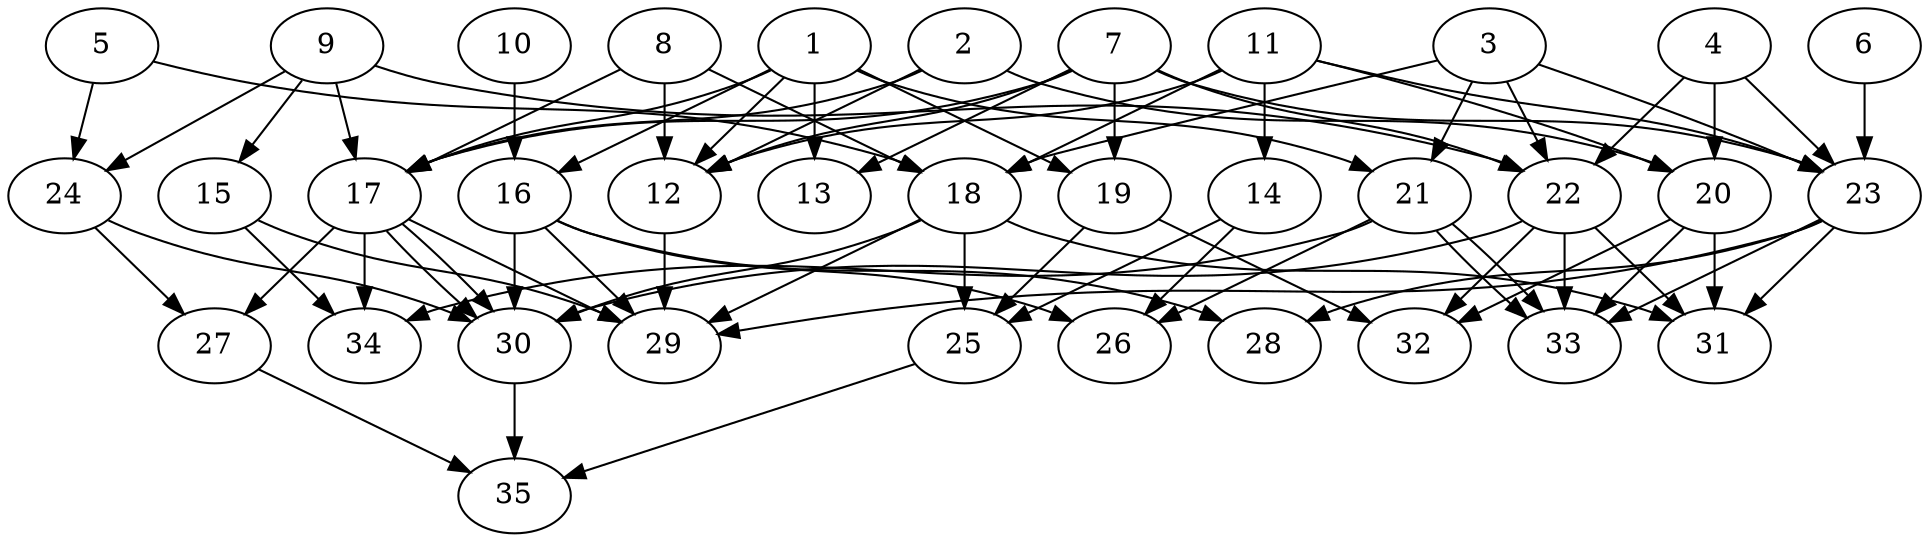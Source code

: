 // DAG automatically generated by daggen at Thu Oct  3 14:05:38 2019
// ./daggen --dot -n 35 --ccr 0.4 --fat 0.7 --regular 0.5 --density 0.5 --mindata 5242880 --maxdata 52428800 
digraph G {
  1 [size="21596160", alpha="0.16", expect_size="8638464"] 
  1 -> 12 [size ="8638464"]
  1 -> 13 [size ="8638464"]
  1 -> 16 [size ="8638464"]
  1 -> 17 [size ="8638464"]
  1 -> 19 [size ="8638464"]
  1 -> 21 [size ="8638464"]
  2 [size="61424640", alpha="0.19", expect_size="24569856"] 
  2 -> 12 [size ="24569856"]
  2 -> 17 [size ="24569856"]
  2 -> 20 [size ="24569856"]
  3 [size="25075200", alpha="0.05", expect_size="10030080"] 
  3 -> 18 [size ="10030080"]
  3 -> 21 [size ="10030080"]
  3 -> 22 [size ="10030080"]
  3 -> 23 [size ="10030080"]
  4 [size="26270720", alpha="0.09", expect_size="10508288"] 
  4 -> 20 [size ="10508288"]
  4 -> 22 [size ="10508288"]
  4 -> 23 [size ="10508288"]
  5 [size="97571840", alpha="0.03", expect_size="39028736"] 
  5 -> 18 [size ="39028736"]
  5 -> 24 [size ="39028736"]
  6 [size="55976960", alpha="0.15", expect_size="22390784"] 
  6 -> 23 [size ="22390784"]
  7 [size="101603840", alpha="0.12", expect_size="40641536"] 
  7 -> 12 [size ="40641536"]
  7 -> 13 [size ="40641536"]
  7 -> 17 [size ="40641536"]
  7 -> 19 [size ="40641536"]
  7 -> 22 [size ="40641536"]
  7 -> 23 [size ="40641536"]
  8 [size="123269120", alpha="0.20", expect_size="49307648"] 
  8 -> 12 [size ="49307648"]
  8 -> 17 [size ="49307648"]
  8 -> 18 [size ="49307648"]
  9 [size="30481920", alpha="0.10", expect_size="12192768"] 
  9 -> 15 [size ="12192768"]
  9 -> 17 [size ="12192768"]
  9 -> 22 [size ="12192768"]
  9 -> 24 [size ="12192768"]
  10 [size="85729280", alpha="0.17", expect_size="34291712"] 
  10 -> 16 [size ="34291712"]
  11 [size="61447680", alpha="0.14", expect_size="24579072"] 
  11 -> 12 [size ="24579072"]
  11 -> 14 [size ="24579072"]
  11 -> 18 [size ="24579072"]
  11 -> 20 [size ="24579072"]
  11 -> 23 [size ="24579072"]
  12 [size="40427520", alpha="0.10", expect_size="16171008"] 
  12 -> 29 [size ="16171008"]
  13 [size="35502080", alpha="0.06", expect_size="14200832"] 
  14 [size="64855040", alpha="0.07", expect_size="25942016"] 
  14 -> 25 [size ="25942016"]
  14 -> 26 [size ="25942016"]
  15 [size="119444480", alpha="0.10", expect_size="47777792"] 
  15 -> 29 [size ="47777792"]
  15 -> 34 [size ="47777792"]
  16 [size="20533760", alpha="0.02", expect_size="8213504"] 
  16 -> 26 [size ="8213504"]
  16 -> 28 [size ="8213504"]
  16 -> 29 [size ="8213504"]
  16 -> 30 [size ="8213504"]
  17 [size="108410880", alpha="0.17", expect_size="43364352"] 
  17 -> 27 [size ="43364352"]
  17 -> 29 [size ="43364352"]
  17 -> 30 [size ="43364352"]
  17 -> 30 [size ="43364352"]
  17 -> 34 [size ="43364352"]
  18 [size="64099840", alpha="0.06", expect_size="25639936"] 
  18 -> 25 [size ="25639936"]
  18 -> 29 [size ="25639936"]
  18 -> 30 [size ="25639936"]
  18 -> 31 [size ="25639936"]
  19 [size="61539840", alpha="0.11", expect_size="24615936"] 
  19 -> 25 [size ="24615936"]
  19 -> 32 [size ="24615936"]
  20 [size="118080000", alpha="0.08", expect_size="47232000"] 
  20 -> 31 [size ="47232000"]
  20 -> 32 [size ="47232000"]
  20 -> 33 [size ="47232000"]
  21 [size="100001280", alpha="0.07", expect_size="40000512"] 
  21 -> 26 [size ="40000512"]
  21 -> 33 [size ="40000512"]
  21 -> 33 [size ="40000512"]
  21 -> 34 [size ="40000512"]
  22 [size="65907200", alpha="0.14", expect_size="26362880"] 
  22 -> 30 [size ="26362880"]
  22 -> 31 [size ="26362880"]
  22 -> 32 [size ="26362880"]
  22 -> 33 [size ="26362880"]
  23 [size="123450880", alpha="0.03", expect_size="49380352"] 
  23 -> 28 [size ="49380352"]
  23 -> 29 [size ="49380352"]
  23 -> 31 [size ="49380352"]
  23 -> 33 [size ="49380352"]
  24 [size="40442880", alpha="0.14", expect_size="16177152"] 
  24 -> 27 [size ="16177152"]
  24 -> 30 [size ="16177152"]
  25 [size="83719680", alpha="0.19", expect_size="33487872"] 
  25 -> 35 [size ="33487872"]
  26 [size="21949440", alpha="0.12", expect_size="8779776"] 
  27 [size="35648000", alpha="0.20", expect_size="14259200"] 
  27 -> 35 [size ="14259200"]
  28 [size="15825920", alpha="0.06", expect_size="6330368"] 
  29 [size="51402240", alpha="0.16", expect_size="20560896"] 
  30 [size="114350080", alpha="0.17", expect_size="45740032"] 
  30 -> 35 [size ="45740032"]
  31 [size="43269120", alpha="0.07", expect_size="17307648"] 
  32 [size="82577920", alpha="0.02", expect_size="33031168"] 
  33 [size="44666880", alpha="0.20", expect_size="17866752"] 
  34 [size="59468800", alpha="0.07", expect_size="23787520"] 
  35 [size="22184960", alpha="0.12", expect_size="8873984"] 
}
